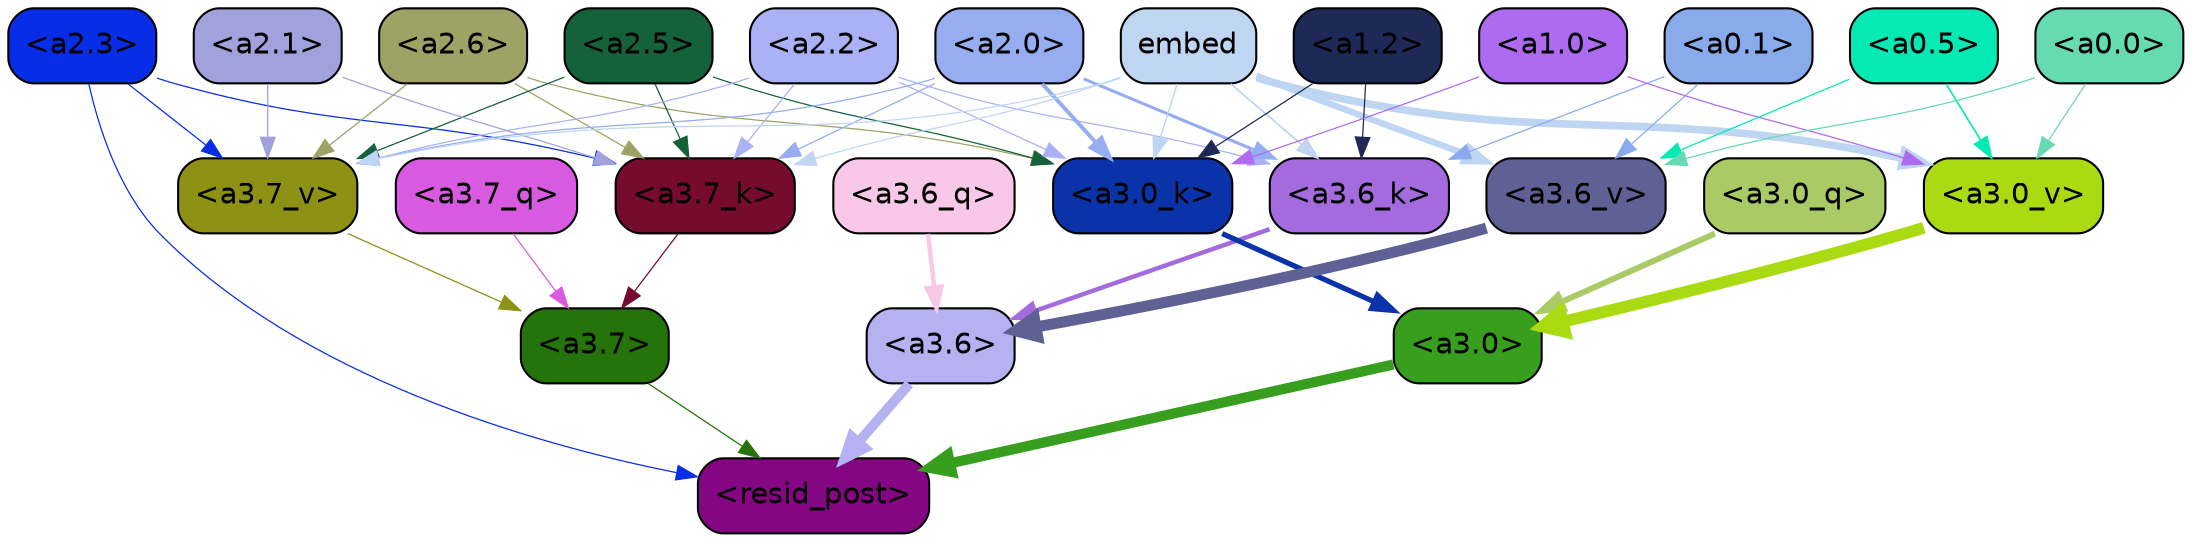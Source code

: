 strict digraph "" {
	graph [bgcolor=transparent,
		layout=dot,
		overlap=false,
		splines=true
	];
	"<a3.7>"	[color=black,
		fillcolor="#25730b",
		fontname=Helvetica,
		shape=box,
		style="filled, rounded"];
	"<resid_post>"	[color=black,
		fillcolor="#850682",
		fontname=Helvetica,
		shape=box,
		style="filled, rounded"];
	"<a3.7>" -> "<resid_post>"	[color="#25730b",
		penwidth=0.6];
	"<a3.6>"	[color=black,
		fillcolor="#b6b2f2",
		fontname=Helvetica,
		shape=box,
		style="filled, rounded"];
	"<a3.6>" -> "<resid_post>"	[color="#b6b2f2",
		penwidth=4.752790808677673];
	"<a3.0>"	[color=black,
		fillcolor="#389e1e",
		fontname=Helvetica,
		shape=box,
		style="filled, rounded"];
	"<a3.0>" -> "<resid_post>"	[color="#389e1e",
		penwidth=4.897669434547424];
	"<a2.3>"	[color=black,
		fillcolor="#072ee6",
		fontname=Helvetica,
		shape=box,
		style="filled, rounded"];
	"<a2.3>" -> "<resid_post>"	[color="#072ee6",
		penwidth=0.6];
	"<a3.7_k>"	[color=black,
		fillcolor="#760b2e",
		fontname=Helvetica,
		shape=box,
		style="filled, rounded"];
	"<a2.3>" -> "<a3.7_k>"	[color="#072ee6",
		penwidth=0.6];
	"<a3.7_v>"	[color=black,
		fillcolor="#8d9214",
		fontname=Helvetica,
		shape=box,
		style="filled, rounded"];
	"<a2.3>" -> "<a3.7_v>"	[color="#072ee6",
		penwidth=0.6];
	"<a3.7_q>"	[color=black,
		fillcolor="#d85ae0",
		fontname=Helvetica,
		shape=box,
		style="filled, rounded"];
	"<a3.7_q>" -> "<a3.7>"	[color="#d85ae0",
		penwidth=0.6];
	"<a3.6_q>"	[color=black,
		fillcolor="#f9c8e9",
		fontname=Helvetica,
		shape=box,
		style="filled, rounded"];
	"<a3.6_q>" -> "<a3.6>"	[color="#f9c8e9",
		penwidth=2.160832464694977];
	"<a3.0_q>"	[color=black,
		fillcolor="#aaca66",
		fontname=Helvetica,
		shape=box,
		style="filled, rounded"];
	"<a3.0_q>" -> "<a3.0>"	[color="#aaca66",
		penwidth=2.870753765106201];
	"<a3.7_k>" -> "<a3.7>"	[color="#760b2e",
		penwidth=0.6];
	"<a3.6_k>"	[color=black,
		fillcolor="#a36bde",
		fontname=Helvetica,
		shape=box,
		style="filled, rounded"];
	"<a3.6_k>" -> "<a3.6>"	[color="#a36bde",
		penwidth=2.13908451795578];
	"<a3.0_k>"	[color=black,
		fillcolor="#0a33aa",
		fontname=Helvetica,
		shape=box,
		style="filled, rounded"];
	"<a3.0_k>" -> "<a3.0>"	[color="#0a33aa",
		penwidth=2.520303964614868];
	"<a3.7_v>" -> "<a3.7>"	[color="#8d9214",
		penwidth=0.6];
	"<a3.6_v>"	[color=black,
		fillcolor="#5f6194",
		fontname=Helvetica,
		shape=box,
		style="filled, rounded"];
	"<a3.6_v>" -> "<a3.6>"	[color="#5f6194",
		penwidth=5.297133803367615];
	"<a3.0_v>"	[color=black,
		fillcolor="#aada12",
		fontname=Helvetica,
		shape=box,
		style="filled, rounded"];
	"<a3.0_v>" -> "<a3.0>"	[color="#aada12",
		penwidth=5.680712580680847];
	"<a2.6>"	[color=black,
		fillcolor="#9ea264",
		fontname=Helvetica,
		shape=box,
		style="filled, rounded"];
	"<a2.6>" -> "<a3.7_k>"	[color="#9ea264",
		penwidth=0.6];
	"<a2.6>" -> "<a3.0_k>"	[color="#9ea264",
		penwidth=0.6];
	"<a2.6>" -> "<a3.7_v>"	[color="#9ea264",
		penwidth=0.6];
	"<a2.5>"	[color=black,
		fillcolor="#15613a",
		fontname=Helvetica,
		shape=box,
		style="filled, rounded"];
	"<a2.5>" -> "<a3.7_k>"	[color="#15613a",
		penwidth=0.6];
	"<a2.5>" -> "<a3.0_k>"	[color="#15613a",
		penwidth=0.6];
	"<a2.5>" -> "<a3.7_v>"	[color="#15613a",
		penwidth=0.6];
	"<a2.2>"	[color=black,
		fillcolor="#aab1f4",
		fontname=Helvetica,
		shape=box,
		style="filled, rounded"];
	"<a2.2>" -> "<a3.7_k>"	[color="#aab1f4",
		penwidth=0.6];
	"<a2.2>" -> "<a3.6_k>"	[color="#aab1f4",
		penwidth=0.6];
	"<a2.2>" -> "<a3.0_k>"	[color="#aab1f4",
		penwidth=0.6];
	"<a2.2>" -> "<a3.7_v>"	[color="#aab1f4",
		penwidth=0.6];
	"<a2.1>"	[color=black,
		fillcolor="#a1a1dc",
		fontname=Helvetica,
		shape=box,
		style="filled, rounded"];
	"<a2.1>" -> "<a3.7_k>"	[color="#a1a1dc",
		penwidth=0.6];
	"<a2.1>" -> "<a3.7_v>"	[color="#a1a1dc",
		penwidth=0.6];
	"<a2.0>"	[color=black,
		fillcolor="#96adf2",
		fontname=Helvetica,
		shape=box,
		style="filled, rounded"];
	"<a2.0>" -> "<a3.7_k>"	[color="#96adf2",
		penwidth=0.6];
	"<a2.0>" -> "<a3.6_k>"	[color="#96adf2",
		penwidth=1.4811622872948647];
	"<a2.0>" -> "<a3.0_k>"	[color="#96adf2",
		penwidth=1.8632715698331594];
	"<a2.0>" -> "<a3.7_v>"	[color="#96adf2",
		penwidth=0.6];
	embed	[color=black,
		fillcolor="#bed6f1",
		fontname=Helvetica,
		shape=box,
		style="filled, rounded"];
	embed -> "<a3.7_k>"	[color="#bed6f1",
		penwidth=0.6];
	embed -> "<a3.6_k>"	[color="#bed6f1",
		penwidth=0.8410270567983389];
	embed -> "<a3.0_k>"	[color="#bed6f1",
		penwidth=0.691851794719696];
	embed -> "<a3.7_v>"	[color="#bed6f1",
		penwidth=0.6];
	embed -> "<a3.6_v>"	[color="#bed6f1",
		penwidth=3.0758190751075745];
	embed -> "<a3.0_v>"	[color="#bed6f1",
		penwidth=3.6927278637886047];
	"<a1.2>"	[color=black,
		fillcolor="#1f2957",
		fontname=Helvetica,
		shape=box,
		style="filled, rounded"];
	"<a1.2>" -> "<a3.6_k>"	[color="#1f2957",
		penwidth=0.6];
	"<a1.2>" -> "<a3.0_k>"	[color="#1f2957",
		penwidth=0.6];
	"<a0.1>"	[color=black,
		fillcolor="#89abec",
		fontname=Helvetica,
		shape=box,
		style="filled, rounded"];
	"<a0.1>" -> "<a3.6_k>"	[color="#89abec",
		penwidth=0.6];
	"<a0.1>" -> "<a3.6_v>"	[color="#89abec",
		penwidth=0.6];
	"<a1.0>"	[color=black,
		fillcolor="#ae6bf1",
		fontname=Helvetica,
		shape=box,
		style="filled, rounded"];
	"<a1.0>" -> "<a3.0_k>"	[color="#ae6bf1",
		penwidth=0.6];
	"<a1.0>" -> "<a3.0_v>"	[color="#ae6bf1",
		penwidth=0.6];
	"<a0.5>"	[color=black,
		fillcolor="#05eab4",
		fontname=Helvetica,
		shape=box,
		style="filled, rounded"];
	"<a0.5>" -> "<a3.6_v>"	[color="#05eab4",
		penwidth=0.6];
	"<a0.5>" -> "<a3.0_v>"	[color="#05eab4",
		penwidth=0.8028683364391327];
	"<a0.0>"	[color=black,
		fillcolor="#66dab0",
		fontname=Helvetica,
		shape=box,
		style="filled, rounded"];
	"<a0.0>" -> "<a3.6_v>"	[color="#66dab0",
		penwidth=0.6];
	"<a0.0>" -> "<a3.0_v>"	[color="#66dab0",
		penwidth=0.6];
}
